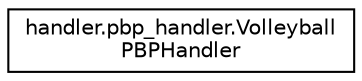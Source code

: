 digraph "Graphical Class Hierarchy"
{
  edge [fontname="Helvetica",fontsize="10",labelfontname="Helvetica",labelfontsize="10"];
  node [fontname="Helvetica",fontsize="10",shape=record];
  rankdir="LR";
  Node0 [label="handler.pbp_handler.Volleyball\lPBPHandler",height=0.2,width=0.4,color="black", fillcolor="white", style="filled",URL="$classhandler_1_1pbp__handler_1_1_volleyball_p_b_p_handler.html"];
}
